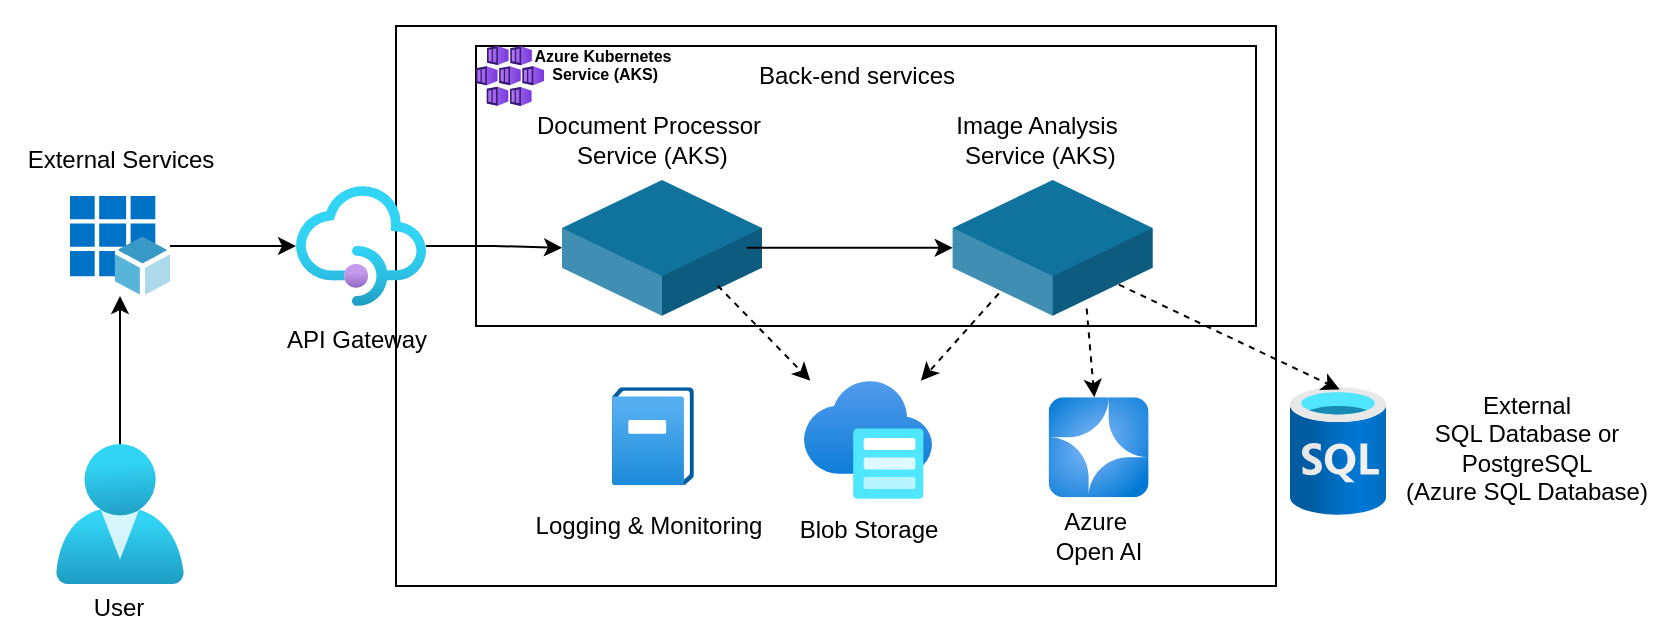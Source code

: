 <mxfile version="26.1.0">
  <diagram name="Page-1" id="4wSCvWANo4P-wW7x2iXL">
    <mxGraphModel dx="819" dy="469" grid="1" gridSize="10" guides="1" tooltips="1" connect="1" arrows="1" fold="1" page="1" pageScale="1" pageWidth="850" pageHeight="1100" math="0" shadow="0">
      <root>
        <mxCell id="0" />
        <mxCell id="1" parent="0" />
        <mxCell id="D5L7JOQKXEdUBFVOOxas-7" value="" style="points=[[0.25,0,0],[0.5,0,0],[0.75,0,0],[1,0.25,0],[1,0.5,0],[1,0.75,0],[0.75,1,0],[0.5,1,0],[0.25,1,0],[0,0.75,0],[0,0.5,0],[0,0.25,0]];shape=mxgraph.bpmn.task2;arcSize=10;taskMarker=abstract;outline=none;symbol=general;bpmnShapeType=subprocess;isLoopSub=0;verticalAlign=top;align=left;spacingLeft=5;html=1;whiteSpace=wrap;" parent="1" vertex="1">
          <mxGeometry x="210" y="80" width="440" height="280" as="geometry" />
        </mxCell>
        <mxCell id="D5L7JOQKXEdUBFVOOxas-8" value="" style="points=[[0.25,0,0],[0.5,0,0],[0.75,0,0],[1,0.25,0],[1,0.5,0],[1,0.75,0],[0.75,1,0],[0.5,1,0],[0.25,1,0],[0,0.75,0],[0,0.5,0],[0,0.25,0]];shape=mxgraph.bpmn.task2;whiteSpace=wrap;rectStyle=rounded;size=10;html=1;container=1;expand=0;collapsible=0;taskMarker=abstract;" parent="1" vertex="1">
          <mxGeometry x="250" y="90" width="390" height="140" as="geometry" />
        </mxCell>
        <mxCell id="D5L7JOQKXEdUBFVOOxas-19" value="" style="verticalLabelPosition=bottom;verticalAlign=top;html=1;shape=mxgraph.infographic.shadedCube;isoAngle=15;fillColor=#10739E;strokeColor=none;" parent="D5L7JOQKXEdUBFVOOxas-8" vertex="1">
          <mxGeometry x="42.997" y="67.004" width="100.002" height="67.846" as="geometry" />
        </mxCell>
        <mxCell id="D5L7JOQKXEdUBFVOOxas-20" value="" style="verticalLabelPosition=bottom;verticalAlign=top;html=1;shape=mxgraph.infographic.shadedCube;isoAngle=15;fillColor=#10739E;strokeColor=none;" parent="D5L7JOQKXEdUBFVOOxas-8" vertex="1">
          <mxGeometry x="238.333" y="67.004" width="100.002" height="67.846" as="geometry" />
        </mxCell>
        <mxCell id="D5L7JOQKXEdUBFVOOxas-21" value="Back-end services" style="text;html=1;align=center;verticalAlign=middle;resizable=0;points=[];autosize=1;strokeColor=none;fillColor=none;" parent="D5L7JOQKXEdUBFVOOxas-8" vertex="1">
          <mxGeometry x="130" width="120" height="30" as="geometry" />
        </mxCell>
        <mxCell id="D5L7JOQKXEdUBFVOOxas-22" value="Document Processor&lt;div&gt;&amp;nbsp;Service (AKS)&lt;/div&gt;" style="text;html=1;align=center;verticalAlign=middle;resizable=0;points=[];autosize=1;strokeColor=none;fillColor=none;" parent="D5L7JOQKXEdUBFVOOxas-8" vertex="1">
          <mxGeometry x="16.25" y="27.001" width="140" height="40" as="geometry" />
        </mxCell>
        <mxCell id="D5L7JOQKXEdUBFVOOxas-23" value="Image Analysis&lt;div&gt;&amp;nbsp;Service&lt;span style=&quot;background-color: transparent; color: light-dark(rgb(0, 0, 0), rgb(255, 255, 255));&quot;&gt;&amp;nbsp;&lt;/span&gt;&lt;span style=&quot;background-color: transparent; color: light-dark(rgb(0, 0, 0), rgb(255, 255, 255));&quot;&gt;(AKS)&lt;/span&gt;&lt;/div&gt;" style="text;html=1;align=center;verticalAlign=middle;resizable=0;points=[];autosize=1;strokeColor=none;fillColor=none;" parent="D5L7JOQKXEdUBFVOOxas-8" vertex="1">
          <mxGeometry x="230.002" y="27.002" width="100" height="40" as="geometry" />
        </mxCell>
        <mxCell id="CuKbngPy8ZF1msrgrCOv-32" value="" style="endArrow=classic;html=1;rounded=0;exitX=0;exitY=0;exitDx=92.31;exitDy=33.923;exitPerimeter=0;" edge="1" parent="D5L7JOQKXEdUBFVOOxas-8" source="D5L7JOQKXEdUBFVOOxas-19" target="D5L7JOQKXEdUBFVOOxas-20">
          <mxGeometry width="50" height="50" relative="1" as="geometry">
            <mxPoint x="325" y="330" as="sourcePoint" />
            <mxPoint x="379.167" y="280" as="targetPoint" />
            <Array as="points" />
          </mxGeometry>
        </mxCell>
        <mxCell id="D5L7JOQKXEdUBFVOOxas-30" value="" style="image;aspect=fixed;html=1;points=[];align=center;fontSize=12;image=img/lib/azure2/compute/Kubernetes_Services.svg;" parent="D5L7JOQKXEdUBFVOOxas-8" vertex="1">
          <mxGeometry x="-0.003" width="34" height="30" as="geometry" />
        </mxCell>
        <mxCell id="D5L7JOQKXEdUBFVOOxas-26" value="&lt;h6&gt;&lt;font style=&quot;font-size: 8px;&quot;&gt;Azure Kubernetes&lt;br&gt;&lt;/font&gt;&lt;font style=&quot;font-size: 8px;&quot;&gt;&amp;nbsp;Service (AKS)&lt;/font&gt;&lt;/h6&gt;&lt;div&gt;&lt;br&gt;&lt;/div&gt;" style="text;html=1;align=center;verticalAlign=middle;resizable=0;points=[];autosize=1;strokeColor=none;fillColor=none;" parent="D5L7JOQKXEdUBFVOOxas-8" vertex="1">
          <mxGeometry x="18" y="-23" width="90" height="80" as="geometry" />
        </mxCell>
        <mxCell id="CuKbngPy8ZF1msrgrCOv-16" value="" style="edgeStyle=orthogonalEdgeStyle;rounded=0;orthogonalLoop=1;jettySize=auto;html=1;" edge="1" parent="1" source="D5L7JOQKXEdUBFVOOxas-9" target="CuKbngPy8ZF1msrgrCOv-14">
          <mxGeometry relative="1" as="geometry" />
        </mxCell>
        <mxCell id="D5L7JOQKXEdUBFVOOxas-9" value="" style="image;aspect=fixed;html=1;points=[];align=center;fontSize=12;image=img/lib/azure2/identity/Users.svg;" parent="1" vertex="1">
          <mxGeometry x="40" y="289" width="64" height="70" as="geometry" />
        </mxCell>
        <mxCell id="CuKbngPy8ZF1msrgrCOv-35" value="" style="edgeStyle=orthogonalEdgeStyle;rounded=0;orthogonalLoop=1;jettySize=auto;html=1;" edge="1" parent="1" source="D5L7JOQKXEdUBFVOOxas-10" target="D5L7JOQKXEdUBFVOOxas-19">
          <mxGeometry relative="1" as="geometry" />
        </mxCell>
        <mxCell id="D5L7JOQKXEdUBFVOOxas-10" value="" style="image;aspect=fixed;html=1;points=[];align=center;fontSize=12;image=img/lib/azure2/app_services/API_Management_Services.svg;" parent="1" vertex="1">
          <mxGeometry x="160" y="160" width="65" height="60" as="geometry" />
        </mxCell>
        <mxCell id="D5L7JOQKXEdUBFVOOxas-14" value="User" style="text;html=1;align=center;verticalAlign=middle;resizable=0;points=[];autosize=1;strokeColor=none;fillColor=none;" parent="1" vertex="1">
          <mxGeometry x="46" y="356" width="50" height="30" as="geometry" />
        </mxCell>
        <mxCell id="D5L7JOQKXEdUBFVOOxas-16" value="" style="image;aspect=fixed;html=1;points=[];align=center;fontSize=12;image=img/lib/azure2/databases/SQL_Database.svg;" parent="1" vertex="1">
          <mxGeometry x="657" y="260.5" width="48" height="64" as="geometry" />
        </mxCell>
        <mxCell id="D5L7JOQKXEdUBFVOOxas-28" value="External&lt;br&gt;SQL Database or&lt;br&gt;PostgreSQL&lt;br&gt;(Azure SQL Database)" style="text;html=1;align=center;verticalAlign=middle;resizable=0;points=[];autosize=1;strokeColor=none;fillColor=none;" parent="1" vertex="1">
          <mxGeometry x="705" y="255.5" width="140" height="70" as="geometry" />
        </mxCell>
        <mxCell id="CuKbngPy8ZF1msrgrCOv-2" value="" style="image;aspect=fixed;html=1;points=[];align=center;fontSize=12;image=img/lib/azure2/storage/Azure_HCP_Cache.svg;" vertex="1" parent="1">
          <mxGeometry x="414" y="257.36" width="64" height="59.29" as="geometry" />
        </mxCell>
        <mxCell id="CuKbngPy8ZF1msrgrCOv-12" value="Blob S&lt;span style=&quot;background-color: transparent; color: light-dark(rgb(0, 0, 0), rgb(255, 255, 255));&quot;&gt;torage&lt;/span&gt;" style="text;html=1;align=center;verticalAlign=middle;resizable=0;points=[];autosize=1;strokeColor=none;fillColor=none;" vertex="1" parent="1">
          <mxGeometry x="401" y="316.65" width="90" height="30" as="geometry" />
        </mxCell>
        <mxCell id="CuKbngPy8ZF1msrgrCOv-20" value="" style="edgeStyle=orthogonalEdgeStyle;rounded=0;orthogonalLoop=1;jettySize=auto;html=1;" edge="1" parent="1" source="CuKbngPy8ZF1msrgrCOv-14" target="D5L7JOQKXEdUBFVOOxas-10">
          <mxGeometry relative="1" as="geometry" />
        </mxCell>
        <mxCell id="CuKbngPy8ZF1msrgrCOv-14" value="" style="image;sketch=0;aspect=fixed;html=1;points=[];align=center;fontSize=12;image=img/lib/mscae/App_Registrations.svg;" vertex="1" parent="1">
          <mxGeometry x="47" y="165" width="50" height="50" as="geometry" />
        </mxCell>
        <mxCell id="CuKbngPy8ZF1msrgrCOv-15" value="External Services" style="text;html=1;align=center;verticalAlign=middle;resizable=0;points=[];autosize=1;strokeColor=none;fillColor=none;" vertex="1" parent="1">
          <mxGeometry x="12" y="132" width="120" height="30" as="geometry" />
        </mxCell>
        <mxCell id="CuKbngPy8ZF1msrgrCOv-21" value="API Gateway" style="text;html=1;align=center;verticalAlign=middle;resizable=0;points=[];autosize=1;strokeColor=none;fillColor=none;" vertex="1" parent="1">
          <mxGeometry x="145" y="222" width="90" height="30" as="geometry" />
        </mxCell>
        <mxCell id="CuKbngPy8ZF1msrgrCOv-28" value="" style="endArrow=classic;html=1;rounded=0;exitX=0;exitY=0;exitDx=23.078;exitDy=56.765;exitPerimeter=0;dashed=1;" edge="1" parent="1" source="D5L7JOQKXEdUBFVOOxas-20" target="CuKbngPy8ZF1msrgrCOv-2">
          <mxGeometry width="50" height="50" relative="1" as="geometry">
            <mxPoint x="580" y="420" as="sourcePoint" />
            <mxPoint x="489" y="320" as="targetPoint" />
            <Array as="points" />
          </mxGeometry>
        </mxCell>
        <mxCell id="CuKbngPy8ZF1msrgrCOv-38" value="" style="image;aspect=fixed;html=1;points=[];align=center;fontSize=12;image=img/lib/azure2/ai_machine_learning/Azure_OpenAI.svg;" vertex="1" parent="1">
          <mxGeometry x="536.31" y="265.65" width="50" height="50" as="geometry" />
        </mxCell>
        <mxCell id="CuKbngPy8ZF1msrgrCOv-39" value="Azure&amp;nbsp;&lt;div&gt;&lt;span style=&quot;background-color: transparent; color: light-dark(rgb(0, 0, 0), rgb(255, 255, 255));&quot;&gt;Open AI&lt;/span&gt;&lt;/div&gt;" style="text;html=1;align=center;verticalAlign=middle;resizable=0;points=[];autosize=1;strokeColor=none;fillColor=none;" vertex="1" parent="1">
          <mxGeometry x="526.31" y="314.5" width="70" height="40" as="geometry" />
        </mxCell>
        <mxCell id="CuKbngPy8ZF1msrgrCOv-40" value="" style="image;aspect=fixed;html=1;points=[];align=center;fontSize=12;image=img/lib/azure2/management_governance/Activity_Log.svg;" vertex="1" parent="1">
          <mxGeometry x="318" y="260.65" width="40.96" height="49" as="geometry" />
        </mxCell>
        <mxCell id="CuKbngPy8ZF1msrgrCOv-41" value="Logging &amp;amp; Monitoring" style="text;html=1;align=center;verticalAlign=middle;resizable=0;points=[];autosize=1;strokeColor=none;fillColor=none;" vertex="1" parent="1">
          <mxGeometry x="266.48" y="314.65" width="140" height="30" as="geometry" />
        </mxCell>
        <mxCell id="CuKbngPy8ZF1msrgrCOv-42" value="" style="endArrow=classic;html=1;rounded=0;exitX=0.779;exitY=0.779;exitDx=0;exitDy=0;exitPerimeter=0;dashed=1;" edge="1" parent="1" source="D5L7JOQKXEdUBFVOOxas-19" target="CuKbngPy8ZF1msrgrCOv-2">
          <mxGeometry width="50" height="50" relative="1" as="geometry">
            <mxPoint x="400" y="270" as="sourcePoint" />
            <mxPoint x="450" y="220" as="targetPoint" />
          </mxGeometry>
        </mxCell>
        <mxCell id="CuKbngPy8ZF1msrgrCOv-47" value="" style="endArrow=classic;html=1;rounded=0;exitX=0.67;exitY=0.947;exitDx=0;exitDy=0;exitPerimeter=0;dashed=1;" edge="1" parent="1" source="D5L7JOQKXEdUBFVOOxas-20" target="CuKbngPy8ZF1msrgrCOv-38">
          <mxGeometry width="50" height="50" relative="1" as="geometry">
            <mxPoint x="400" y="270" as="sourcePoint" />
            <mxPoint x="450" y="220" as="targetPoint" />
          </mxGeometry>
        </mxCell>
        <mxCell id="CuKbngPy8ZF1msrgrCOv-50" value="" style="endArrow=classic;html=1;rounded=0;exitX=0.831;exitY=0.771;exitDx=0;exitDy=0;exitPerimeter=0;entryX=0.518;entryY=0.02;entryDx=0;entryDy=0;entryPerimeter=0;dashed=1;" edge="1" parent="1" source="D5L7JOQKXEdUBFVOOxas-20" target="D5L7JOQKXEdUBFVOOxas-16">
          <mxGeometry width="50" height="50" relative="1" as="geometry">
            <mxPoint x="400" y="270" as="sourcePoint" />
            <mxPoint x="450" y="220" as="targetPoint" />
          </mxGeometry>
        </mxCell>
      </root>
    </mxGraphModel>
  </diagram>
</mxfile>
